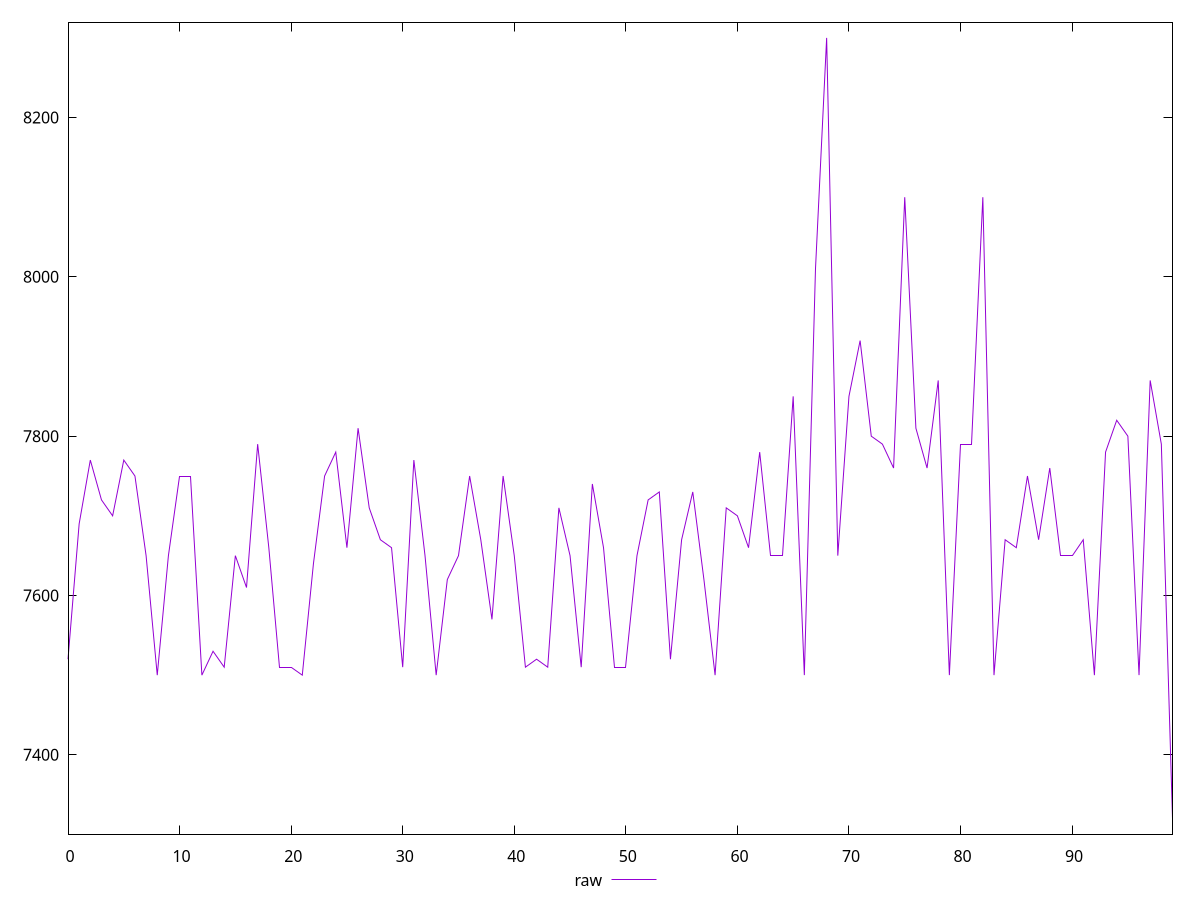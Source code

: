 reset

$raw <<EOF
0 7520
1 7690
2 7770
3 7720
4 7700
5 7770
6 7750
7 7650
8 7500
9 7650
10 7750
11 7750
12 7500
13 7530
14 7510
15 7650
16 7610
17 7790
18 7660
19 7510
20 7510
21 7500
22 7640
23 7750
24 7780
25 7660
26 7810
27 7710
28 7670
29 7660
30 7510
31 7770
32 7650
33 7500
34 7620
35 7650
36 7750
37 7670
38 7570
39 7750
40 7650
41 7510
42 7520
43 7510
44 7710
45 7650
46 7510
47 7740
48 7660
49 7510
50 7510
51 7650
52 7720
53 7730
54 7520
55 7670
56 7730
57 7620
58 7500
59 7710
60 7700
61 7660
62 7780
63 7650
64 7650
65 7850
66 7500
67 8010
68 8300
69 7650
70 7850
71 7920
72 7800
73 7790
74 7760
75 8100
76 7810
77 7760
78 7870
79 7500
80 7790
81 7790
82 8100
83 7500
84 7670
85 7660
86 7750
87 7670
88 7760
89 7650
90 7650
91 7670
92 7500
93 7780
94 7820
95 7800
96 7500
97 7870
98 7790
99 7320
EOF

set key outside below
set xrange [0:99]
set yrange [7300.4:8319.6]
set trange [7300.4:8319.6]
set terminal svg size 640, 500 enhanced background rgb 'white'
set output "report_00018_2021-02-10T15-25-16.877Z/uses-text-compression/samples/pages+cached/raw/values.svg"

plot $raw title "raw" with line

reset

